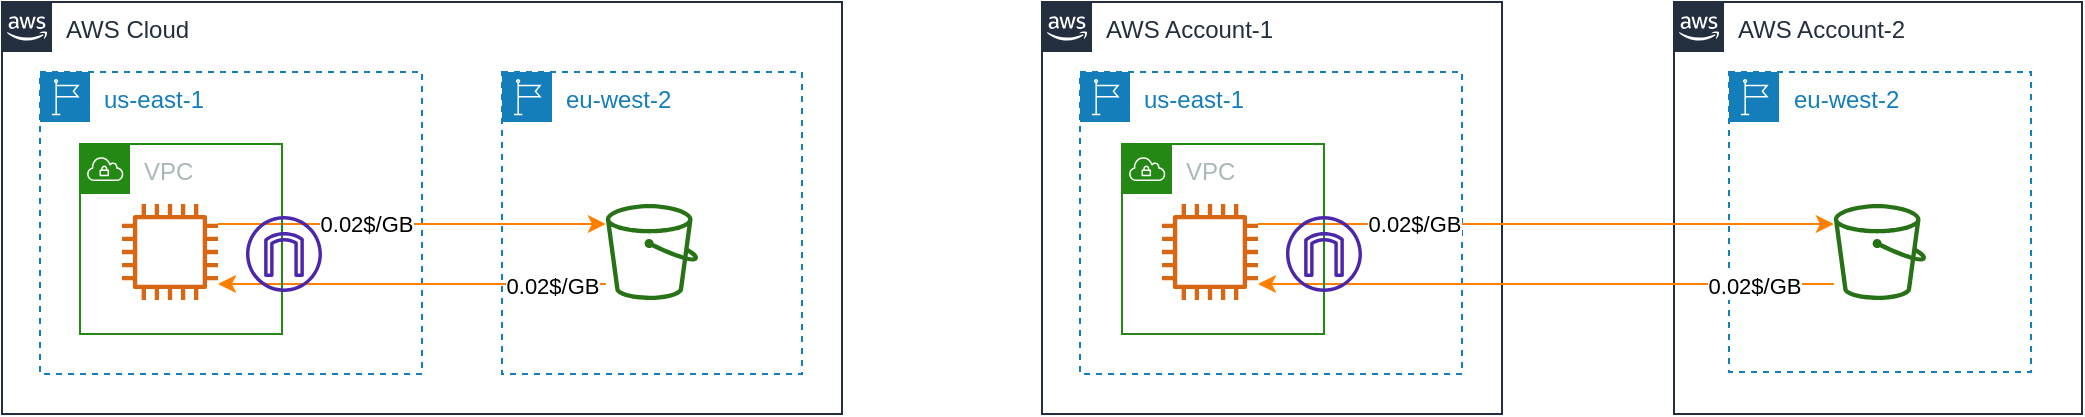<mxfile version="20.2.3" type="device"><diagram id="XlI2ODQdno818L0iWboy" name="第 1 页"><mxGraphModel dx="946" dy="672" grid="1" gridSize="10" guides="1" tooltips="1" connect="1" arrows="1" fold="1" page="1" pageScale="1" pageWidth="827" pageHeight="1169" math="0" shadow="0"><root><mxCell id="0"/><mxCell id="1" parent="0"/><mxCell id="9YchbKCF8BwMWF5NLbDD-20" value="AWS Account-2" style="points=[[0,0],[0.25,0],[0.5,0],[0.75,0],[1,0],[1,0.25],[1,0.5],[1,0.75],[1,1],[0.75,1],[0.5,1],[0.25,1],[0,1],[0,0.75],[0,0.5],[0,0.25]];outlineConnect=0;gradientColor=none;html=1;whiteSpace=wrap;fontSize=12;fontStyle=0;shape=mxgraph.aws4.group;grIcon=mxgraph.aws4.group_aws_cloud_alt;strokeColor=#232F3E;fillColor=none;verticalAlign=top;align=left;spacingLeft=30;fontColor=#232F3E;dashed=0;" parent="1" vertex="1"><mxGeometry x="876" y="134" width="204" height="206" as="geometry"/></mxCell><mxCell id="9YchbKCF8BwMWF5NLbDD-19" value="AWS Account-1" style="points=[[0,0],[0.25,0],[0.5,0],[0.75,0],[1,0],[1,0.25],[1,0.5],[1,0.75],[1,1],[0.75,1],[0.5,1],[0.25,1],[0,1],[0,0.75],[0,0.5],[0,0.25]];outlineConnect=0;gradientColor=none;html=1;whiteSpace=wrap;fontSize=12;fontStyle=0;shape=mxgraph.aws4.group;grIcon=mxgraph.aws4.group_aws_cloud_alt;strokeColor=#232F3E;fillColor=none;verticalAlign=top;align=left;spacingLeft=30;fontColor=#232F3E;dashed=0;" parent="1" vertex="1"><mxGeometry x="560" y="134" width="230" height="206" as="geometry"/></mxCell><mxCell id="9YchbKCF8BwMWF5NLbDD-10" value="AWS Cloud" style="points=[[0,0],[0.25,0],[0.5,0],[0.75,0],[1,0],[1,0.25],[1,0.5],[1,0.75],[1,1],[0.75,1],[0.5,1],[0.25,1],[0,1],[0,0.75],[0,0.5],[0,0.25]];outlineConnect=0;gradientColor=none;html=1;whiteSpace=wrap;fontSize=12;fontStyle=0;shape=mxgraph.aws4.group;grIcon=mxgraph.aws4.group_aws_cloud_alt;strokeColor=#232F3E;fillColor=none;verticalAlign=top;align=left;spacingLeft=30;fontColor=#232F3E;dashed=0;" parent="1" vertex="1"><mxGeometry x="40" y="134" width="420" height="206" as="geometry"/></mxCell><mxCell id="9YchbKCF8BwMWF5NLbDD-4" value="eu-west-2" style="points=[[0,0],[0.25,0],[0.5,0],[0.75,0],[1,0],[1,0.25],[1,0.5],[1,0.75],[1,1],[0.75,1],[0.5,1],[0.25,1],[0,1],[0,0.75],[0,0.5],[0,0.25]];outlineConnect=0;gradientColor=none;html=1;whiteSpace=wrap;fontSize=12;fontStyle=0;shape=mxgraph.aws4.group;grIcon=mxgraph.aws4.group_region;strokeColor=#147EBA;fillColor=none;verticalAlign=top;align=left;spacingLeft=30;fontColor=#147EBA;dashed=1;" parent="1" vertex="1"><mxGeometry x="290" y="169" width="150" height="151" as="geometry"/></mxCell><mxCell id="9YchbKCF8BwMWF5NLbDD-3" value="us-east-1" style="points=[[0,0],[0.25,0],[0.5,0],[0.75,0],[1,0],[1,0.25],[1,0.5],[1,0.75],[1,1],[0.75,1],[0.5,1],[0.25,1],[0,1],[0,0.75],[0,0.5],[0,0.25]];outlineConnect=0;gradientColor=none;html=1;whiteSpace=wrap;fontSize=12;fontStyle=0;shape=mxgraph.aws4.group;grIcon=mxgraph.aws4.group_region;strokeColor=#147EBA;fillColor=none;verticalAlign=top;align=left;spacingLeft=30;fontColor=#147EBA;dashed=1;" parent="1" vertex="1"><mxGeometry x="59" y="169" width="191" height="151" as="geometry"/></mxCell><mxCell id="9YchbKCF8BwMWF5NLbDD-5" style="edgeStyle=orthogonalEdgeStyle;rounded=0;orthogonalLoop=1;jettySize=auto;html=1;strokeColor=#FF8000;" parent="1" source="9YchbKCF8BwMWF5NLbDD-1" target="9YchbKCF8BwMWF5NLbDD-2" edge="1"><mxGeometry relative="1" as="geometry"><Array as="points"><mxPoint x="245" y="245"/><mxPoint x="245" y="245"/></Array></mxGeometry></mxCell><mxCell id="9YchbKCF8BwMWF5NLbDD-7" value="0.02$/GB" style="edgeLabel;html=1;align=center;verticalAlign=middle;resizable=0;points=[];" parent="9YchbKCF8BwMWF5NLbDD-5" vertex="1" connectable="0"><mxGeometry x="-0.742" relative="1" as="geometry"><mxPoint x="49" as="offset"/></mxGeometry></mxCell><mxCell id="9YchbKCF8BwMWF5NLbDD-1" value="" style="outlineConnect=0;fontColor=#232F3E;gradientColor=none;fillColor=#D86613;strokeColor=none;dashed=0;verticalLabelPosition=bottom;verticalAlign=top;align=center;html=1;fontSize=12;fontStyle=0;aspect=fixed;pointerEvents=1;shape=mxgraph.aws4.instance2;" parent="1" vertex="1"><mxGeometry x="100" y="235" width="48" height="48" as="geometry"/></mxCell><mxCell id="9YchbKCF8BwMWF5NLbDD-8" style="edgeStyle=orthogonalEdgeStyle;rounded=0;orthogonalLoop=1;jettySize=auto;html=1;strokeColor=#FF8000;" parent="1" source="9YchbKCF8BwMWF5NLbDD-2" target="9YchbKCF8BwMWF5NLbDD-1" edge="1"><mxGeometry relative="1" as="geometry"><Array as="points"><mxPoint x="270" y="275"/><mxPoint x="270" y="275"/></Array></mxGeometry></mxCell><mxCell id="9YchbKCF8BwMWF5NLbDD-9" value="0.02$/GB" style="edgeLabel;html=1;align=center;verticalAlign=middle;resizable=0;points=[];" parent="9YchbKCF8BwMWF5NLbDD-8" vertex="1" connectable="0"><mxGeometry x="-0.722" y="1" relative="1" as="geometry"><mxPoint as="offset"/></mxGeometry></mxCell><mxCell id="9YchbKCF8BwMWF5NLbDD-2" value="" style="outlineConnect=0;fontColor=#232F3E;gradientColor=none;fillColor=#277116;strokeColor=none;dashed=0;verticalLabelPosition=bottom;verticalAlign=top;align=center;html=1;fontSize=12;fontStyle=0;aspect=fixed;pointerEvents=1;shape=mxgraph.aws4.bucket;" parent="1" vertex="1"><mxGeometry x="341.92" y="235" width="46.15" height="48" as="geometry"/></mxCell><mxCell id="9YchbKCF8BwMWF5NLbDD-11" value="eu-west-2" style="points=[[0,0],[0.25,0],[0.5,0],[0.75,0],[1,0],[1,0.25],[1,0.5],[1,0.75],[1,1],[0.75,1],[0.5,1],[0.25,1],[0,1],[0,0.75],[0,0.5],[0,0.25]];outlineConnect=0;gradientColor=none;html=1;whiteSpace=wrap;fontSize=12;fontStyle=0;shape=mxgraph.aws4.group;grIcon=mxgraph.aws4.group_region;strokeColor=#147EBA;fillColor=none;verticalAlign=top;align=left;spacingLeft=30;fontColor=#147EBA;dashed=1;" parent="1" vertex="1"><mxGeometry x="903.5" y="169" width="151" height="150" as="geometry"/></mxCell><mxCell id="9YchbKCF8BwMWF5NLbDD-12" value="us-east-1" style="points=[[0,0],[0.25,0],[0.5,0],[0.75,0],[1,0],[1,0.25],[1,0.5],[1,0.75],[1,1],[0.75,1],[0.5,1],[0.25,1],[0,1],[0,0.75],[0,0.5],[0,0.25]];outlineConnect=0;gradientColor=none;html=1;whiteSpace=wrap;fontSize=12;fontStyle=0;shape=mxgraph.aws4.group;grIcon=mxgraph.aws4.group_region;strokeColor=#147EBA;fillColor=none;verticalAlign=top;align=left;spacingLeft=30;fontColor=#147EBA;dashed=1;" parent="1" vertex="1"><mxGeometry x="579" y="169" width="191" height="151" as="geometry"/></mxCell><mxCell id="9YchbKCF8BwMWF5NLbDD-13" style="edgeStyle=orthogonalEdgeStyle;rounded=0;orthogonalLoop=1;jettySize=auto;html=1;strokeColor=#FF8000;" parent="1" source="9YchbKCF8BwMWF5NLbDD-15" target="9YchbKCF8BwMWF5NLbDD-18" edge="1"><mxGeometry relative="1" as="geometry"><Array as="points"><mxPoint x="765" y="245"/><mxPoint x="765" y="245"/></Array></mxGeometry></mxCell><mxCell id="9YchbKCF8BwMWF5NLbDD-14" value="0.02$/GB" style="edgeLabel;html=1;align=center;verticalAlign=middle;resizable=0;points=[];" parent="9YchbKCF8BwMWF5NLbDD-13" vertex="1" connectable="0"><mxGeometry x="-0.742" relative="1" as="geometry"><mxPoint x="41" as="offset"/></mxGeometry></mxCell><mxCell id="9YchbKCF8BwMWF5NLbDD-15" value="" style="outlineConnect=0;fontColor=#232F3E;gradientColor=none;fillColor=#D86613;strokeColor=none;dashed=0;verticalLabelPosition=bottom;verticalAlign=top;align=center;html=1;fontSize=12;fontStyle=0;aspect=fixed;pointerEvents=1;shape=mxgraph.aws4.instance2;" parent="1" vertex="1"><mxGeometry x="620" y="235" width="48" height="48" as="geometry"/></mxCell><mxCell id="9YchbKCF8BwMWF5NLbDD-16" style="edgeStyle=orthogonalEdgeStyle;rounded=0;orthogonalLoop=1;jettySize=auto;html=1;strokeColor=#FF8000;" parent="1" source="9YchbKCF8BwMWF5NLbDD-18" target="9YchbKCF8BwMWF5NLbDD-15" edge="1"><mxGeometry relative="1" as="geometry"><Array as="points"><mxPoint x="790" y="275"/><mxPoint x="790" y="275"/></Array></mxGeometry></mxCell><mxCell id="9YchbKCF8BwMWF5NLbDD-17" value="0.02$/GB" style="edgeLabel;html=1;align=center;verticalAlign=middle;resizable=0;points=[];" parent="9YchbKCF8BwMWF5NLbDD-16" vertex="1" connectable="0"><mxGeometry x="-0.722" y="1" relative="1" as="geometry"><mxPoint as="offset"/></mxGeometry></mxCell><mxCell id="9YchbKCF8BwMWF5NLbDD-18" value="" style="outlineConnect=0;fontColor=#232F3E;gradientColor=none;fillColor=#277116;strokeColor=none;dashed=0;verticalLabelPosition=bottom;verticalAlign=top;align=center;html=1;fontSize=12;fontStyle=0;aspect=fixed;pointerEvents=1;shape=mxgraph.aws4.bucket;" parent="1" vertex="1"><mxGeometry x="955.92" y="235" width="46.15" height="48" as="geometry"/></mxCell><mxCell id="qovQlkWf16j4Wrvhg9ex-1" value="VPC" style="points=[[0,0],[0.25,0],[0.5,0],[0.75,0],[1,0],[1,0.25],[1,0.5],[1,0.75],[1,1],[0.75,1],[0.5,1],[0.25,1],[0,1],[0,0.75],[0,0.5],[0,0.25]];outlineConnect=0;gradientColor=none;html=1;whiteSpace=wrap;fontSize=12;fontStyle=0;container=1;pointerEvents=0;collapsible=0;recursiveResize=0;shape=mxgraph.aws4.group;grIcon=mxgraph.aws4.group_vpc;strokeColor=#248814;fillColor=none;verticalAlign=top;align=left;spacingLeft=30;fontColor=#AAB7B8;dashed=0;" parent="1" vertex="1"><mxGeometry x="79" y="205" width="101" height="95" as="geometry"/></mxCell><mxCell id="qovQlkWf16j4Wrvhg9ex-2" value="" style="sketch=0;outlineConnect=0;fontColor=#232F3E;gradientColor=none;fillColor=#4D27AA;strokeColor=none;dashed=0;verticalLabelPosition=bottom;verticalAlign=top;align=center;html=1;fontSize=12;fontStyle=0;aspect=fixed;pointerEvents=1;shape=mxgraph.aws4.internet_gateway;" parent="1" vertex="1"><mxGeometry x="162" y="241" width="38" height="38" as="geometry"/></mxCell><mxCell id="qovQlkWf16j4Wrvhg9ex-3" value="VPC" style="points=[[0,0],[0.25,0],[0.5,0],[0.75,0],[1,0],[1,0.25],[1,0.5],[1,0.75],[1,1],[0.75,1],[0.5,1],[0.25,1],[0,1],[0,0.75],[0,0.5],[0,0.25]];outlineConnect=0;gradientColor=none;html=1;whiteSpace=wrap;fontSize=12;fontStyle=0;container=1;pointerEvents=0;collapsible=0;recursiveResize=0;shape=mxgraph.aws4.group;grIcon=mxgraph.aws4.group_vpc;strokeColor=#248814;fillColor=none;verticalAlign=top;align=left;spacingLeft=30;fontColor=#AAB7B8;dashed=0;" parent="1" vertex="1"><mxGeometry x="600" y="205" width="101" height="95" as="geometry"/></mxCell><mxCell id="qovQlkWf16j4Wrvhg9ex-4" value="" style="sketch=0;outlineConnect=0;fontColor=#232F3E;gradientColor=none;fillColor=#4D27AA;strokeColor=none;dashed=0;verticalLabelPosition=bottom;verticalAlign=top;align=center;html=1;fontSize=12;fontStyle=0;aspect=fixed;pointerEvents=1;shape=mxgraph.aws4.internet_gateway;" parent="qovQlkWf16j4Wrvhg9ex-3" vertex="1"><mxGeometry x="82" y="36" width="38" height="38" as="geometry"/></mxCell></root></mxGraphModel></diagram></mxfile>